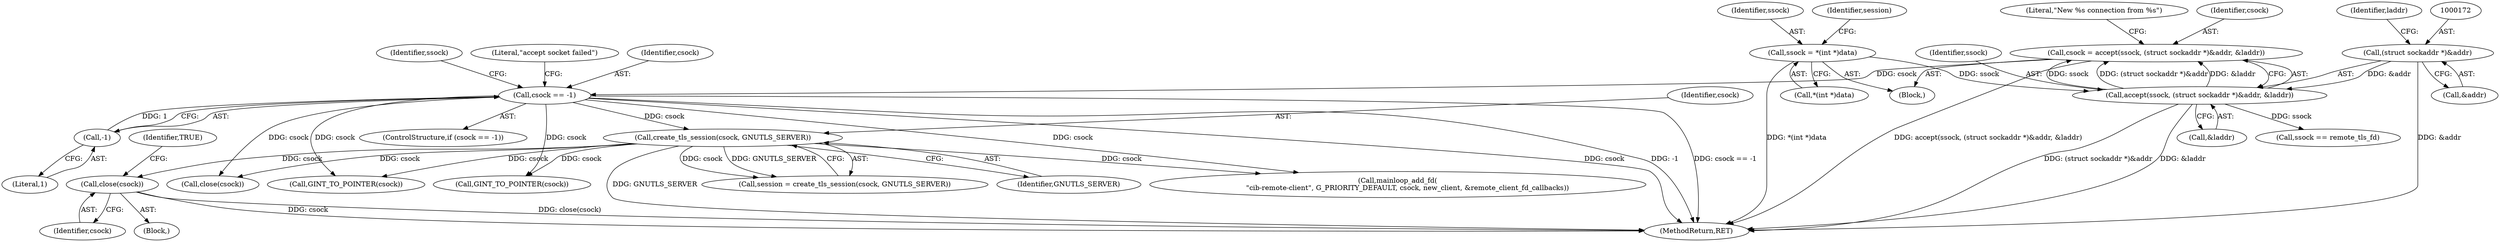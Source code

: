 digraph "1_pacemaker_564f7cc2a51dcd2f28ab12a13394f31be5aa3c93_2@API" {
"1000216" [label="(Call,close(csock))"];
"1000206" [label="(Call,create_tls_session(csock, GNUTLS_SERVER))"];
"1000190" [label="(Call,csock == -1)"];
"1000167" [label="(Call,csock = accept(ssock, (struct sockaddr *)&addr, &laddr))"];
"1000169" [label="(Call,accept(ssock, (struct sockaddr *)&addr, &laddr))"];
"1000129" [label="(Call,ssock = *(int *)data)"];
"1000171" [label="(Call,(struct sockaddr *)&addr)"];
"1000192" [label="(Call,-1)"];
"1000193" [label="(Literal,1)"];
"1000241" [label="(Call,GINT_TO_POINTER(csock))"];
"1000206" [label="(Call,create_tls_session(csock, GNUTLS_SERVER))"];
"1000204" [label="(Call,session = create_tls_session(csock, GNUTLS_SERVER))"];
"1000208" [label="(Identifier,GNUTLS_SERVER)"];
"1000216" [label="(Call,close(csock))"];
"1000178" [label="(Literal,\"New %s connection from %s\")"];
"1000201" [label="(Identifier,ssock)"];
"1000130" [label="(Identifier,ssock)"];
"1000459" [label="(Call,close(csock))"];
"1000168" [label="(Identifier,csock)"];
"1000180" [label="(Call,ssock == remote_tls_fd)"];
"1000429" [label="(Call,mainloop_add_fd(\n         \"cib-remote-client\", G_PRIORITY_DEFAULT, csock, new_client, &remote_client_fd_callbacks))"];
"1000196" [label="(Literal,\"accept socket failed\")"];
"1000171" [label="(Call,(struct sockaddr *)&addr)"];
"1000169" [label="(Call,accept(ssock, (struct sockaddr *)&addr, &laddr))"];
"1000219" [label="(Identifier,TRUE)"];
"1000175" [label="(Call,&laddr)"];
"1000129" [label="(Call,ssock = *(int *)data)"];
"1000131" [label="(Call,*(int *)data)"];
"1000176" [label="(Identifier,laddr)"];
"1000137" [label="(Identifier,session)"];
"1000465" [label="(MethodReturn,RET)"];
"1000217" [label="(Identifier,csock)"];
"1000213" [label="(Block,)"];
"1000108" [label="(Block,)"];
"1000167" [label="(Call,csock = accept(ssock, (struct sockaddr *)&addr, &laddr))"];
"1000189" [label="(ControlStructure,if (csock == -1))"];
"1000396" [label="(Call,GINT_TO_POINTER(csock))"];
"1000191" [label="(Identifier,csock)"];
"1000170" [label="(Identifier,ssock)"];
"1000173" [label="(Call,&addr)"];
"1000190" [label="(Call,csock == -1)"];
"1000192" [label="(Call,-1)"];
"1000207" [label="(Identifier,csock)"];
"1000216" -> "1000213"  [label="AST: "];
"1000216" -> "1000217"  [label="CFG: "];
"1000217" -> "1000216"  [label="AST: "];
"1000219" -> "1000216"  [label="CFG: "];
"1000216" -> "1000465"  [label="DDG: close(csock)"];
"1000216" -> "1000465"  [label="DDG: csock"];
"1000206" -> "1000216"  [label="DDG: csock"];
"1000206" -> "1000204"  [label="AST: "];
"1000206" -> "1000208"  [label="CFG: "];
"1000207" -> "1000206"  [label="AST: "];
"1000208" -> "1000206"  [label="AST: "];
"1000204" -> "1000206"  [label="CFG: "];
"1000206" -> "1000465"  [label="DDG: GNUTLS_SERVER"];
"1000206" -> "1000204"  [label="DDG: csock"];
"1000206" -> "1000204"  [label="DDG: GNUTLS_SERVER"];
"1000190" -> "1000206"  [label="DDG: csock"];
"1000206" -> "1000241"  [label="DDG: csock"];
"1000206" -> "1000396"  [label="DDG: csock"];
"1000206" -> "1000429"  [label="DDG: csock"];
"1000206" -> "1000459"  [label="DDG: csock"];
"1000190" -> "1000189"  [label="AST: "];
"1000190" -> "1000192"  [label="CFG: "];
"1000191" -> "1000190"  [label="AST: "];
"1000192" -> "1000190"  [label="AST: "];
"1000196" -> "1000190"  [label="CFG: "];
"1000201" -> "1000190"  [label="CFG: "];
"1000190" -> "1000465"  [label="DDG: csock == -1"];
"1000190" -> "1000465"  [label="DDG: csock"];
"1000190" -> "1000465"  [label="DDG: -1"];
"1000167" -> "1000190"  [label="DDG: csock"];
"1000192" -> "1000190"  [label="DDG: 1"];
"1000190" -> "1000241"  [label="DDG: csock"];
"1000190" -> "1000396"  [label="DDG: csock"];
"1000190" -> "1000429"  [label="DDG: csock"];
"1000190" -> "1000459"  [label="DDG: csock"];
"1000167" -> "1000108"  [label="AST: "];
"1000167" -> "1000169"  [label="CFG: "];
"1000168" -> "1000167"  [label="AST: "];
"1000169" -> "1000167"  [label="AST: "];
"1000178" -> "1000167"  [label="CFG: "];
"1000167" -> "1000465"  [label="DDG: accept(ssock, (struct sockaddr *)&addr, &laddr)"];
"1000169" -> "1000167"  [label="DDG: ssock"];
"1000169" -> "1000167"  [label="DDG: (struct sockaddr *)&addr"];
"1000169" -> "1000167"  [label="DDG: &laddr"];
"1000169" -> "1000175"  [label="CFG: "];
"1000170" -> "1000169"  [label="AST: "];
"1000171" -> "1000169"  [label="AST: "];
"1000175" -> "1000169"  [label="AST: "];
"1000169" -> "1000465"  [label="DDG: (struct sockaddr *)&addr"];
"1000169" -> "1000465"  [label="DDG: &laddr"];
"1000129" -> "1000169"  [label="DDG: ssock"];
"1000171" -> "1000169"  [label="DDG: &addr"];
"1000169" -> "1000180"  [label="DDG: ssock"];
"1000129" -> "1000108"  [label="AST: "];
"1000129" -> "1000131"  [label="CFG: "];
"1000130" -> "1000129"  [label="AST: "];
"1000131" -> "1000129"  [label="AST: "];
"1000137" -> "1000129"  [label="CFG: "];
"1000129" -> "1000465"  [label="DDG: *(int *)data"];
"1000171" -> "1000173"  [label="CFG: "];
"1000172" -> "1000171"  [label="AST: "];
"1000173" -> "1000171"  [label="AST: "];
"1000176" -> "1000171"  [label="CFG: "];
"1000171" -> "1000465"  [label="DDG: &addr"];
"1000192" -> "1000193"  [label="CFG: "];
"1000193" -> "1000192"  [label="AST: "];
}
